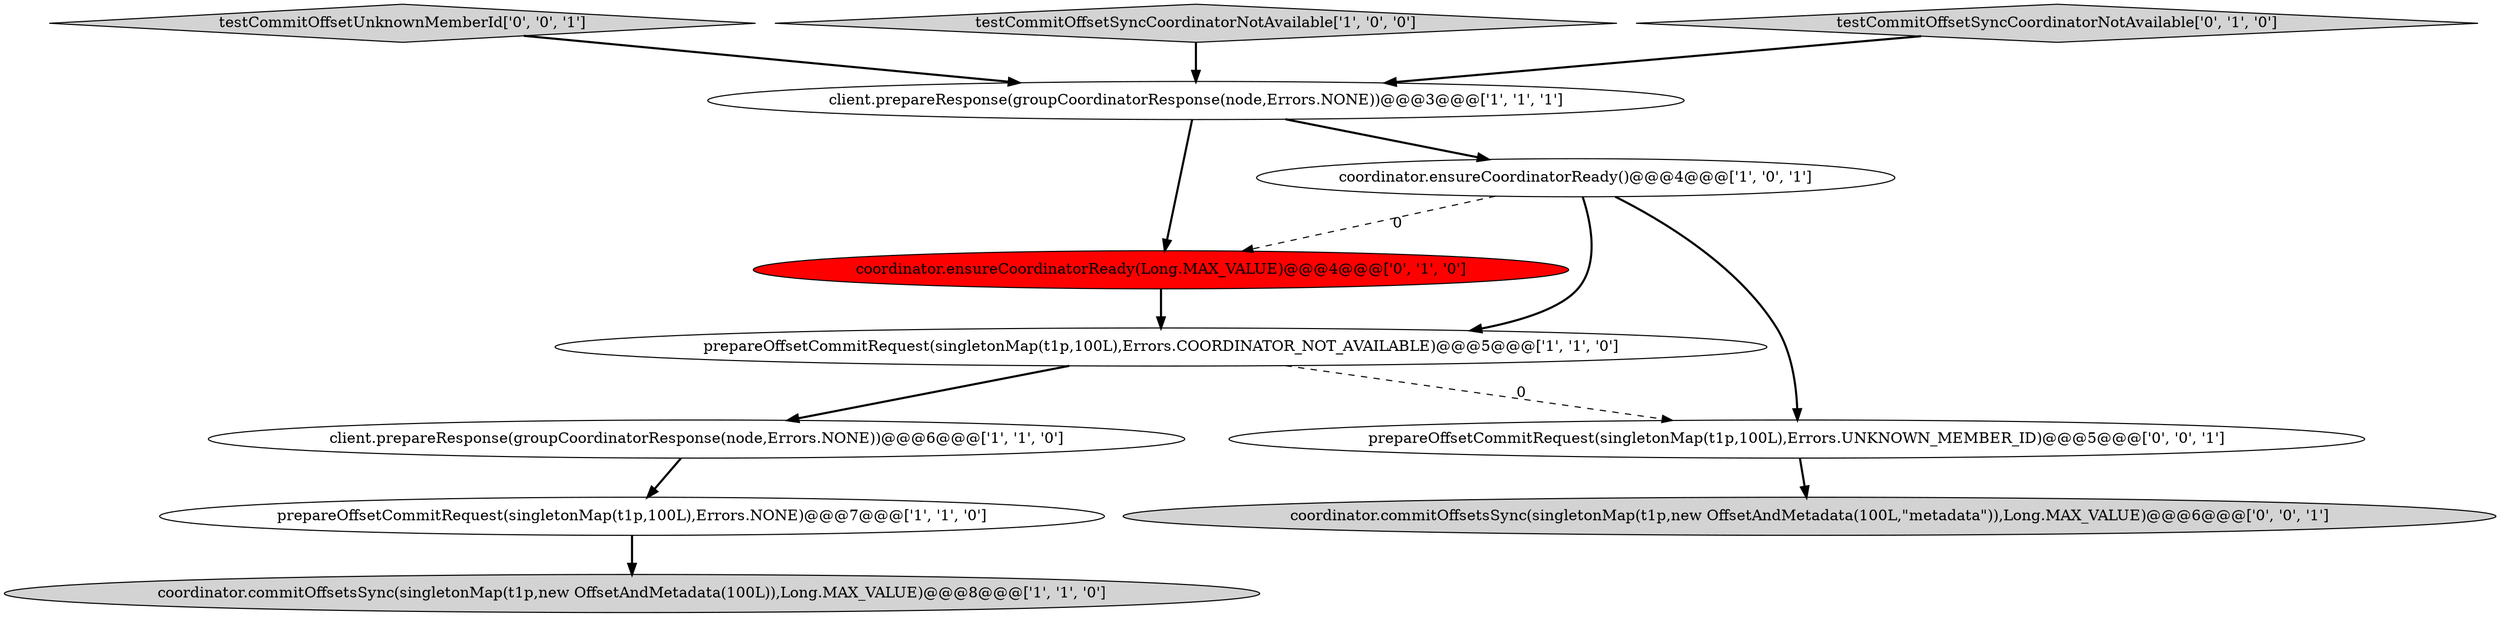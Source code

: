 digraph {
2 [style = filled, label = "client.prepareResponse(groupCoordinatorResponse(node,Errors.NONE))@@@6@@@['1', '1', '0']", fillcolor = white, shape = ellipse image = "AAA0AAABBB1BBB"];
6 [style = filled, label = "coordinator.commitOffsetsSync(singletonMap(t1p,new OffsetAndMetadata(100L)),Long.MAX_VALUE)@@@8@@@['1', '1', '0']", fillcolor = lightgray, shape = ellipse image = "AAA0AAABBB1BBB"];
11 [style = filled, label = "prepareOffsetCommitRequest(singletonMap(t1p,100L),Errors.UNKNOWN_MEMBER_ID)@@@5@@@['0', '0', '1']", fillcolor = white, shape = ellipse image = "AAA0AAABBB3BBB"];
1 [style = filled, label = "coordinator.ensureCoordinatorReady()@@@4@@@['1', '0', '1']", fillcolor = white, shape = ellipse image = "AAA0AAABBB1BBB"];
3 [style = filled, label = "client.prepareResponse(groupCoordinatorResponse(node,Errors.NONE))@@@3@@@['1', '1', '1']", fillcolor = white, shape = ellipse image = "AAA0AAABBB1BBB"];
8 [style = filled, label = "coordinator.ensureCoordinatorReady(Long.MAX_VALUE)@@@4@@@['0', '1', '0']", fillcolor = red, shape = ellipse image = "AAA1AAABBB2BBB"];
10 [style = filled, label = "coordinator.commitOffsetsSync(singletonMap(t1p,new OffsetAndMetadata(100L,\"metadata\")),Long.MAX_VALUE)@@@6@@@['0', '0', '1']", fillcolor = lightgray, shape = ellipse image = "AAA0AAABBB3BBB"];
9 [style = filled, label = "testCommitOffsetUnknownMemberId['0', '0', '1']", fillcolor = lightgray, shape = diamond image = "AAA0AAABBB3BBB"];
0 [style = filled, label = "testCommitOffsetSyncCoordinatorNotAvailable['1', '0', '0']", fillcolor = lightgray, shape = diamond image = "AAA0AAABBB1BBB"];
7 [style = filled, label = "testCommitOffsetSyncCoordinatorNotAvailable['0', '1', '0']", fillcolor = lightgray, shape = diamond image = "AAA0AAABBB2BBB"];
4 [style = filled, label = "prepareOffsetCommitRequest(singletonMap(t1p,100L),Errors.NONE)@@@7@@@['1', '1', '0']", fillcolor = white, shape = ellipse image = "AAA0AAABBB1BBB"];
5 [style = filled, label = "prepareOffsetCommitRequest(singletonMap(t1p,100L),Errors.COORDINATOR_NOT_AVAILABLE)@@@5@@@['1', '1', '0']", fillcolor = white, shape = ellipse image = "AAA0AAABBB1BBB"];
1->5 [style = bold, label=""];
0->3 [style = bold, label=""];
9->3 [style = bold, label=""];
1->8 [style = dashed, label="0"];
5->2 [style = bold, label=""];
8->5 [style = bold, label=""];
3->1 [style = bold, label=""];
5->11 [style = dashed, label="0"];
2->4 [style = bold, label=""];
4->6 [style = bold, label=""];
11->10 [style = bold, label=""];
3->8 [style = bold, label=""];
7->3 [style = bold, label=""];
1->11 [style = bold, label=""];
}
